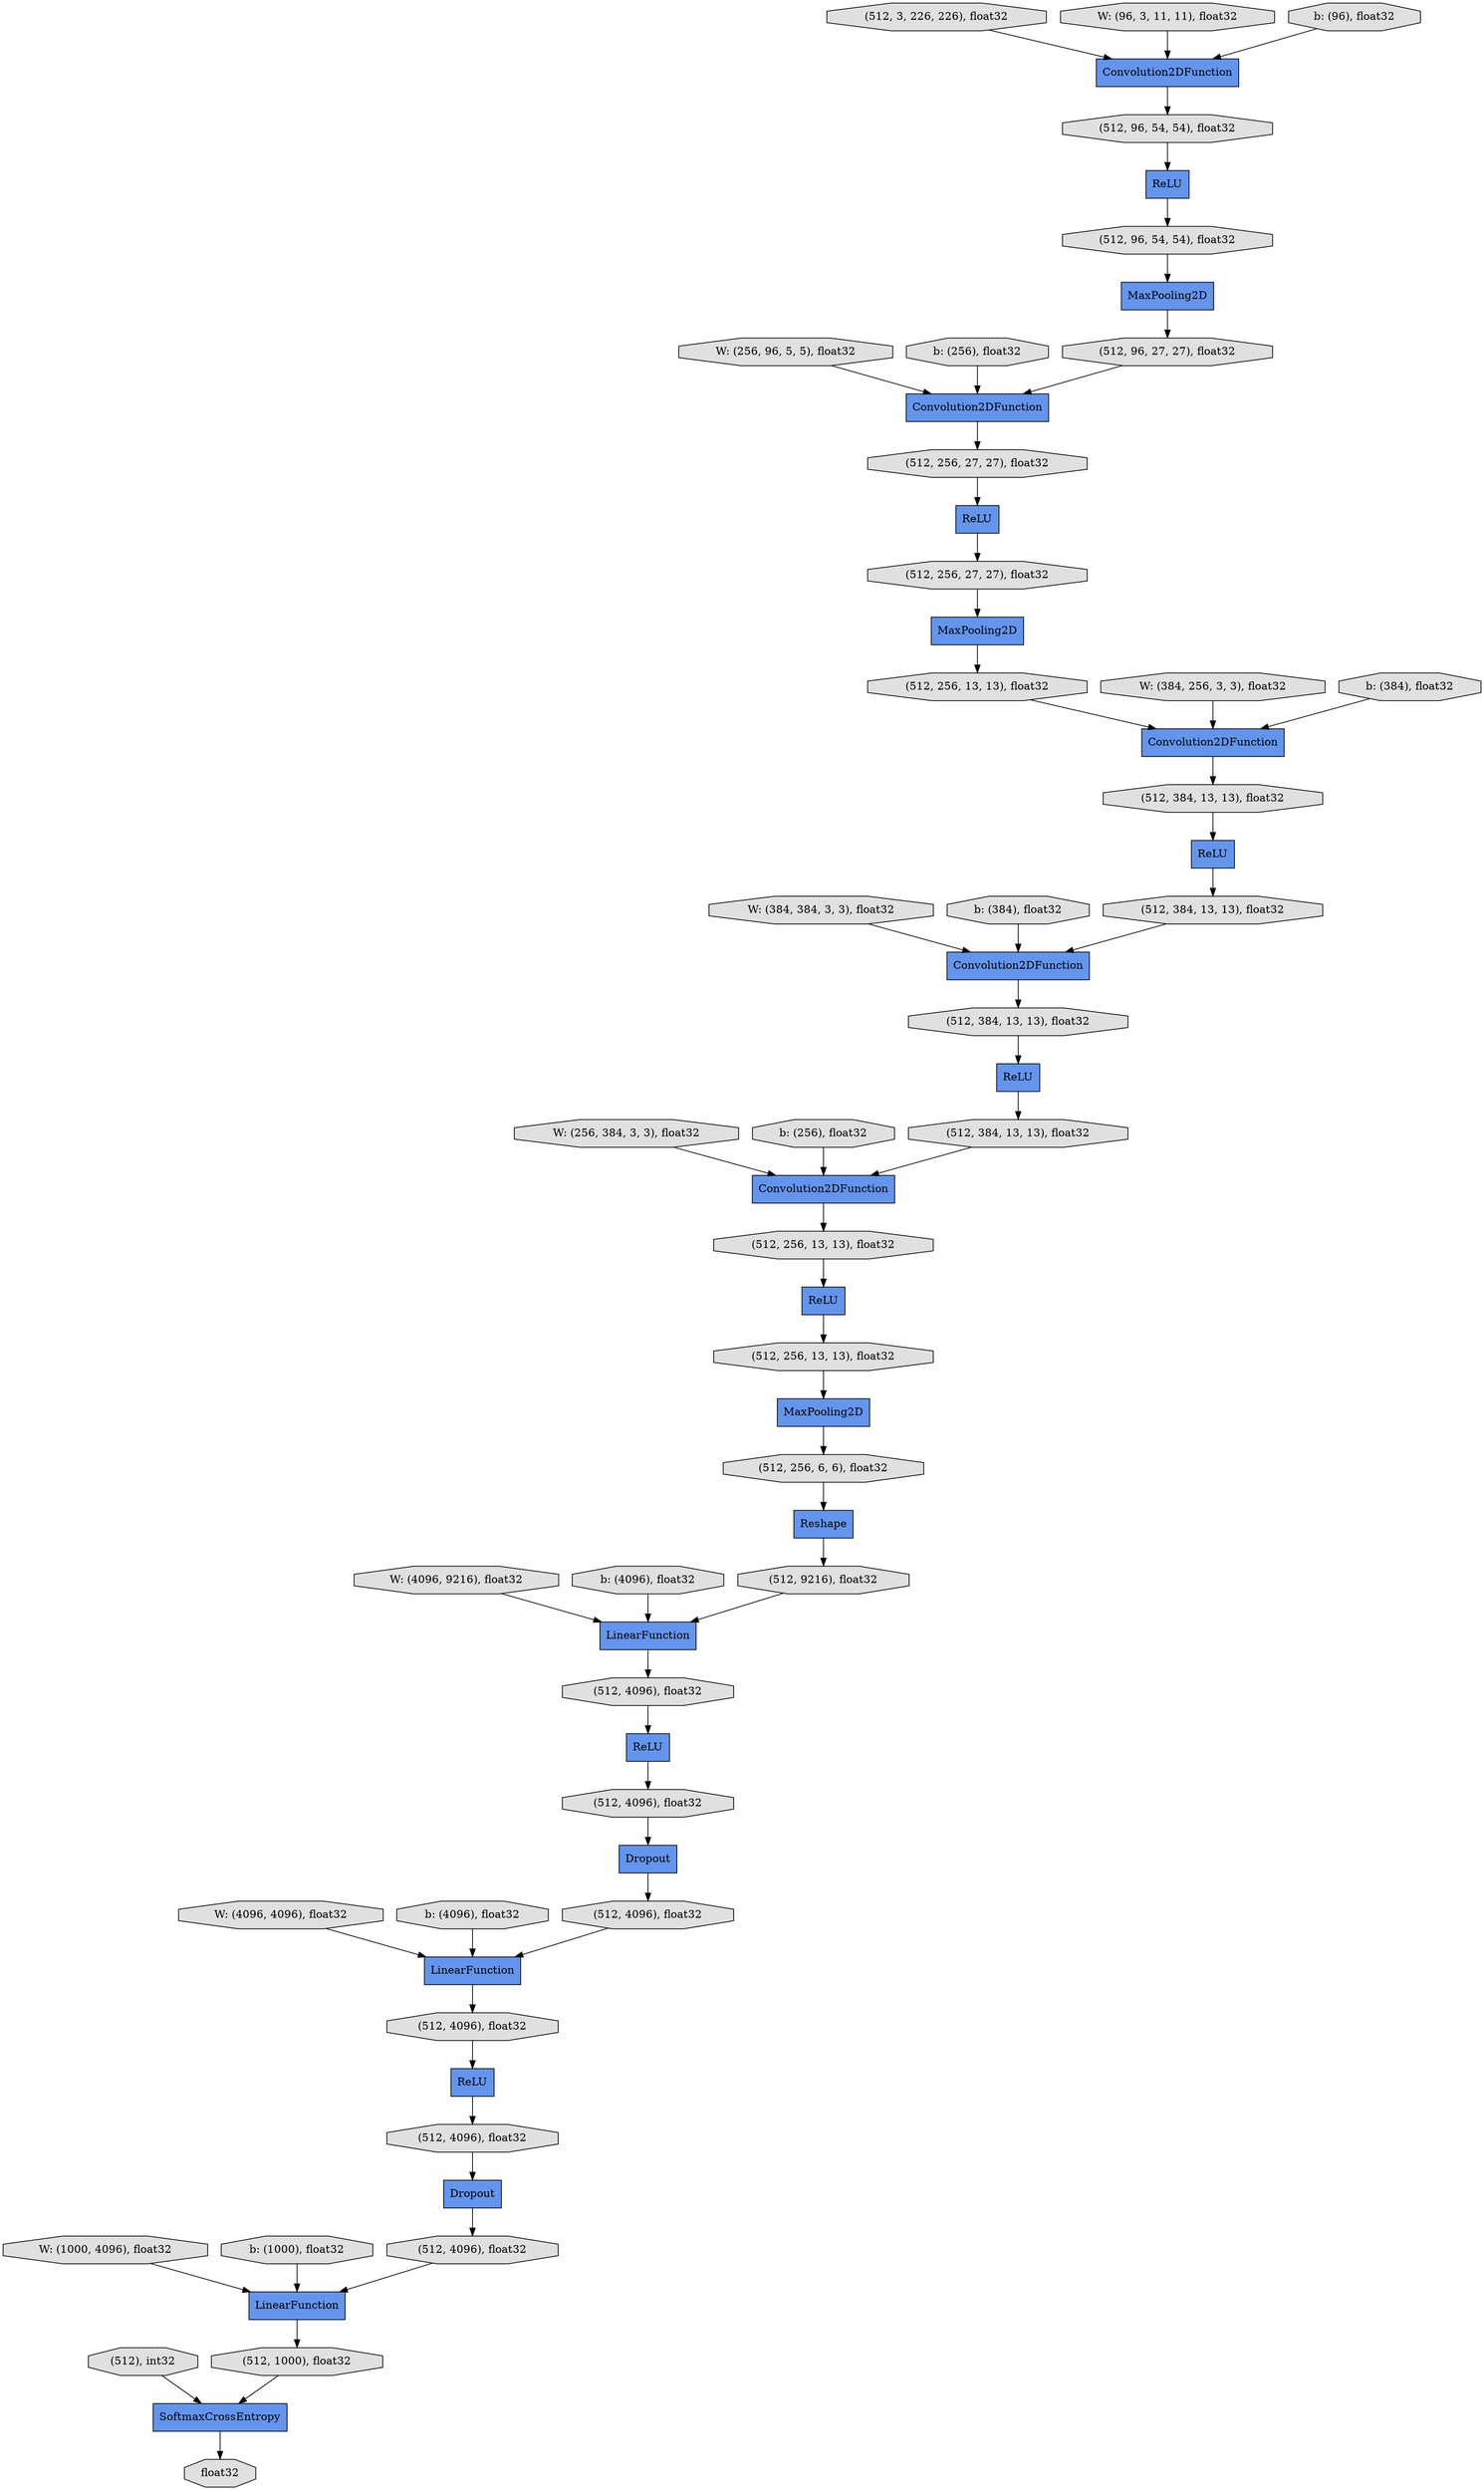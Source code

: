 digraph graphname{rankdir=TB;47387529674832 [label="(512, 384, 13, 13), float32",shape="octagon",fillcolor="#E0E0E0",style="filled"];47385841666128 [label="W: (256, 96, 5, 5), float32",shape="octagon",fillcolor="#E0E0E0",style="filled"];47387550869584 [label="ReLU",shape="record",fillcolor="#6495ED",style="filled"];47387551330448 [label="(512, 256, 27, 27), float32",shape="octagon",fillcolor="#E0E0E0",style="filled"];47387550898320 [label="MaxPooling2D",shape="record",fillcolor="#6495ED",style="filled"];47387529744528 [label="(512, 96, 54, 54), float32",shape="octagon",fillcolor="#E0E0E0",style="filled"];47387529677008 [label="(512, 9216), float32",shape="octagon",fillcolor="#E0E0E0",style="filled"];47385844101328 [label="W: (256, 384, 3, 3), float32",shape="octagon",fillcolor="#E0E0E0",style="filled"];47385860774096 [label="ReLU",shape="record",fillcolor="#6495ED",style="filled"];47385844103440 [label="W: (1000, 4096), float32",shape="octagon",fillcolor="#E0E0E0",style="filled"];47387551332688 [label="(512, 256, 13, 13), float32",shape="octagon",fillcolor="#E0E0E0",style="filled"];47387529675216 [label="(512, 256, 6, 6), float32",shape="octagon",fillcolor="#E0E0E0",style="filled"];47387529744848 [label="ReLU",shape="record",fillcolor="#6495ED",style="filled"];47385860774352 [label="b: (256), float32",shape="octagon",fillcolor="#E0E0E0",style="filled"];47387529744912 [label="Convolution2DFunction",shape="record",fillcolor="#6495ED",style="filled"];47387529677392 [label="Dropout",shape="record",fillcolor="#6495ED",style="filled"];47385860856400 [label="LinearFunction",shape="record",fillcolor="#6495ED",style="filled"];47385844101712 [label="b: (256), float32",shape="octagon",fillcolor="#E0E0E0",style="filled"];47385844103824 [label="b: (1000), float32",shape="octagon",fillcolor="#E0E0E0",style="filled"];47387529675408 [label="(512, 4096), float32",shape="octagon",fillcolor="#E0E0E0",style="filled"];47387529675472 [label="(512, 4096), float32",shape="octagon",fillcolor="#E0E0E0",style="filled"];47387551034064 [label="Convolution2DFunction",shape="record",fillcolor="#6495ED",style="filled"];47387529677584 [label="(512, 4096), float32",shape="octagon",fillcolor="#E0E0E0",style="filled"];47385860774672 [label="W: (384, 256, 3, 3), float32",shape="octagon",fillcolor="#E0E0E0",style="filled"];47387529745232 [label="(512, 96, 54, 54), float32",shape="octagon",fillcolor="#E0E0E0",style="filled"];47385844102032 [label="W: (4096, 9216), float32",shape="octagon",fillcolor="#E0E0E0",style="filled"];47387529675664 [label="Convolution2DFunction",shape="record",fillcolor="#6495ED",style="filled"];47387529745360 [label="MaxPooling2D",shape="record",fillcolor="#6495ED",style="filled"];47387529675792 [label="Reshape",shape="record",fillcolor="#6495ED",style="filled"];47387529718864 [label="(512, 1000), float32",shape="octagon",fillcolor="#E0E0E0",style="filled"];47387529675856 [label="LinearFunction",shape="record",fillcolor="#6495ED",style="filled"];47387529677904 [label="(512, 4096), float32",shape="octagon",fillcolor="#E0E0E0",style="filled"];47387529675920 [label="(512, 4096), float32",shape="octagon",fillcolor="#E0E0E0",style="filled"];47385860775056 [label="b: (384), float32",shape="octagon",fillcolor="#E0E0E0",style="filled"];47387551331472 [label="(512, 256, 27, 27), float32",shape="octagon",fillcolor="#E0E0E0",style="filled"];47385844102416 [label="b: (4096), float32",shape="octagon",fillcolor="#E0E0E0",style="filled"];47387529745680 [label="(512, 3, 226, 226), float32",shape="octagon",fillcolor="#E0E0E0",style="filled"];47387529678160 [label="ReLU",shape="record",fillcolor="#6495ED",style="filled"];47387529676240 [label="Dropout",shape="record",fillcolor="#6495ED",style="filled"];47387529719248 [label="(512), int32",shape="octagon",fillcolor="#E0E0E0",style="filled"];47387529678288 [label="(512, 384, 13, 13), float32",shape="octagon",fillcolor="#E0E0E0",style="filled"];47385860775376 [label="W: (384, 384, 3, 3), float32",shape="octagon",fillcolor="#E0E0E0",style="filled"];47387529745936 [label="(512, 96, 27, 27), float32",shape="octagon",fillcolor="#E0E0E0",style="filled"];47387529676368 [label="SoftmaxCrossEntropy",shape="record",fillcolor="#6495ED",style="filled"];47387551333968 [label="Convolution2DFunction",shape="record",fillcolor="#6495ED",style="filled"];47387529676432 [label="LinearFunction",shape="record",fillcolor="#6495ED",style="filled"];47385844102800 [label="W: (4096, 4096), float32",shape="octagon",fillcolor="#E0E0E0",style="filled"];47387529678480 [label="ReLU",shape="record",fillcolor="#6495ED",style="filled"];47387551334032 [label="ReLU",shape="record",fillcolor="#6495ED",style="filled"];47387529719504 [label="float32",shape="octagon",fillcolor="#E0E0E0",style="filled"];47387529676496 [label="(512, 4096), float32",shape="octagon",fillcolor="#E0E0E0",style="filled"];47387529678544 [label="(512, 256, 13, 13), float32",shape="octagon",fillcolor="#E0E0E0",style="filled"];47387551334096 [label="(512, 384, 13, 13), float32",shape="octagon",fillcolor="#E0E0E0",style="filled"];47387529676560 [label="(512, 256, 13, 13), float32",shape="octagon",fillcolor="#E0E0E0",style="filled"];47387551334352 [label="Convolution2DFunction",shape="record",fillcolor="#6495ED",style="filled"];47385860773584 [label="W: (96, 3, 11, 11), float32",shape="octagon",fillcolor="#E0E0E0",style="filled"];47387529678672 [label="MaxPooling2D",shape="record",fillcolor="#6495ED",style="filled"];47387529676624 [label="(512, 384, 13, 13), float32",shape="octagon",fillcolor="#E0E0E0",style="filled"];47385860775760 [label="b: (384), float32",shape="octagon",fillcolor="#E0E0E0",style="filled"];47385860736848 [label="b: (96), float32",shape="octagon",fillcolor="#E0E0E0",style="filled"];47387551334288 [label="ReLU",shape="record",fillcolor="#6495ED",style="filled"];47385844103120 [label="b: (4096), float32",shape="octagon",fillcolor="#E0E0E0",style="filled"];47385844103440 -> 47387529675856;47387550869584 -> 47387529744528;47387529718864 -> 47387529676368;47387529675792 -> 47387529677008;47385860774672 -> 47387551334352;47385841666128 -> 47387529744912;47387529745680 -> 47387551034064;47387529678480 -> 47387529675920;47385860856400 -> 47387529676496;47387529677008 -> 47385860856400;47387529675472 -> 47387529676240;47387551334096 -> 47387529744848;47387551334288 -> 47387529676624;47387529678544 -> 47387529678672;47387551034064 -> 47387529745232;47387529676624 -> 47387529675664;47387551331472 -> 47385860774096;47387529677904 -> 47387529675856;47387529675856 -> 47387529718864;47387529676560 -> 47387551334032;47387529675408 -> 47387529676432;47387529675216 -> 47387529675792;47385860775056 -> 47387551334352;47387551330448 -> 47387529745360;47385860775760 -> 47387551333968;47387529744912 -> 47387551331472;47387529678288 -> 47387551334288;47387529745936 -> 47387529744912;47387529677392 -> 47387529675408;47387529674832 -> 47387551333968;47385860773584 -> 47387551034064;47387529678160 -> 47387529675472;47385844103120 -> 47387529676432;47385844102032 -> 47385860856400;47385844101328 -> 47387529675664;47387529676368 -> 47387529719504;47387529678672 -> 47387529675216;47387529744848 -> 47387529674832;47387551332688 -> 47387551334352;47387529677584 -> 47387529678160;47385860774352 -> 47387529744912;47387551334352 -> 47387551334096;47387529745232 -> 47387550869584;47387529675920 -> 47387529677392;47385844103824 -> 47387529675856;47387529719248 -> 47387529676368;47387551333968 -> 47387529678288;47385860775376 -> 47387551333968;47385860736848 -> 47387551034064;47385844102416 -> 47385860856400;47387551334032 -> 47387529678544;47387529675664 -> 47387529676560;47387550898320 -> 47387529745936;47385844102800 -> 47387529676432;47387529745360 -> 47387551332688;47387529744528 -> 47387550898320;47385844101712 -> 47387529675664;47385860774096 -> 47387551330448;47387529676432 -> 47387529677584;47387529676496 -> 47387529678480;47387529676240 -> 47387529677904;}